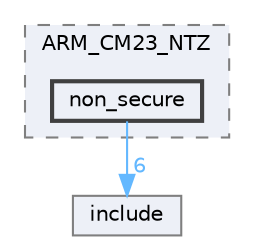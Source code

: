 digraph "D:/Projects/Raspberrypi_pico/pico_freertos_final/freertos_pico2/pico_freertos/FreeRTOS-Kernel/portable/IAR/ARM_CM23_NTZ/non_secure"
{
 // LATEX_PDF_SIZE
  bgcolor="transparent";
  edge [fontname=Helvetica,fontsize=10,labelfontname=Helvetica,labelfontsize=10];
  node [fontname=Helvetica,fontsize=10,shape=box,height=0.2,width=0.4];
  compound=true
  subgraph clusterdir_0c792272f917a2ee9632e1321e33e34c {
    graph [ bgcolor="#edf0f7", pencolor="grey50", label="ARM_CM23_NTZ", fontname=Helvetica,fontsize=10 style="filled,dashed", URL="dir_0c792272f917a2ee9632e1321e33e34c.html",tooltip=""]
  dir_85929400ea6da2d2746eb773ff97a553 [label="non_secure", fillcolor="#edf0f7", color="grey25", style="filled,bold", URL="dir_85929400ea6da2d2746eb773ff97a553.html",tooltip=""];
  }
  dir_c69ece34c3f150cb2c6f1098178b172a [label="include", fillcolor="#edf0f7", color="grey50", style="filled", URL="dir_c69ece34c3f150cb2c6f1098178b172a.html",tooltip=""];
  dir_85929400ea6da2d2746eb773ff97a553->dir_c69ece34c3f150cb2c6f1098178b172a [headlabel="6", labeldistance=1.5 headhref="dir_000161_000125.html" href="dir_000161_000125.html" color="steelblue1" fontcolor="steelblue1"];
}

